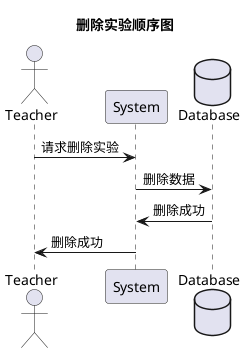 @startuml
title 删除实验顺序图
actor Teacher as t
participant System as s
database Database as d

t->s:请求删除实验
s->d:删除数据
d->s:删除成功
s->t:删除成功
@enduml